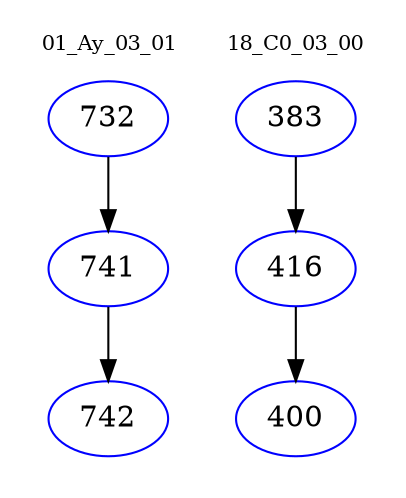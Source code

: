 digraph{
subgraph cluster_0 {
color = white
label = "01_Ay_03_01";
fontsize=10;
T0_732 [label="732", color="blue"]
T0_732 -> T0_741 [color="black"]
T0_741 [label="741", color="blue"]
T0_741 -> T0_742 [color="black"]
T0_742 [label="742", color="blue"]
}
subgraph cluster_1 {
color = white
label = "18_C0_03_00";
fontsize=10;
T1_383 [label="383", color="blue"]
T1_383 -> T1_416 [color="black"]
T1_416 [label="416", color="blue"]
T1_416 -> T1_400 [color="black"]
T1_400 [label="400", color="blue"]
}
}
